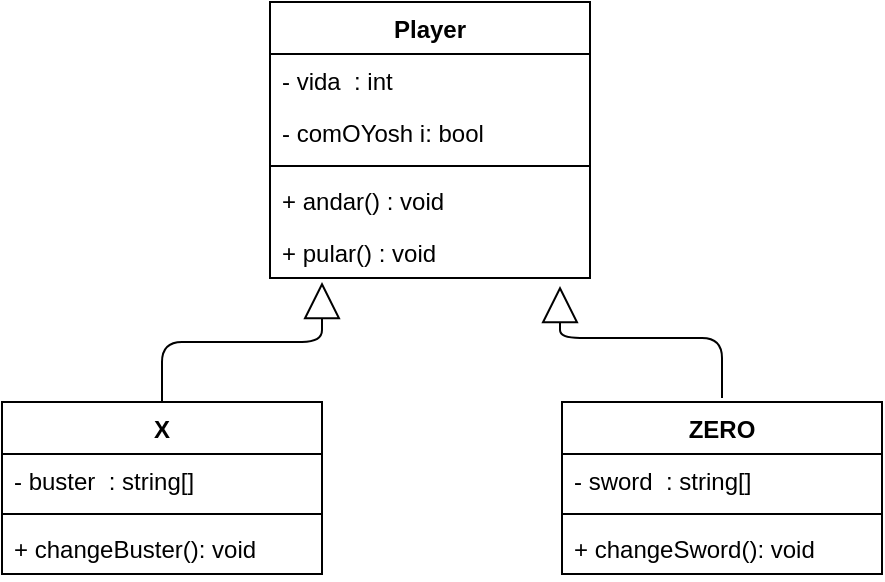 <mxfile version="13.10.8" type="github"><diagram id="eZXqDscWoiX51n30nz2t" name="Página-1"><mxGraphModel dx="716" dy="400" grid="1" gridSize="10" guides="1" tooltips="1" connect="1" arrows="1" fold="1" page="1" pageScale="1" pageWidth="827" pageHeight="1169" math="0" shadow="0"><root><mxCell id="0"/><mxCell id="1" parent="0"/><mxCell id="01NH_n1F5yzuChbhKOKS-1" value="Player" style="swimlane;fontStyle=1;align=center;verticalAlign=top;childLayout=stackLayout;horizontal=1;startSize=26;horizontalStack=0;resizeParent=1;resizeParentMax=0;resizeLast=0;collapsible=1;marginBottom=0;" vertex="1" parent="1"><mxGeometry x="334" y="80" width="160" height="138" as="geometry"/></mxCell><mxCell id="01NH_n1F5yzuChbhKOKS-2" value="- vida  : int" style="text;strokeColor=none;fillColor=none;align=left;verticalAlign=top;spacingLeft=4;spacingRight=4;overflow=hidden;rotatable=0;points=[[0,0.5],[1,0.5]];portConstraint=eastwest;" vertex="1" parent="01NH_n1F5yzuChbhKOKS-1"><mxGeometry y="26" width="160" height="26" as="geometry"/></mxCell><mxCell id="01NH_n1F5yzuChbhKOKS-5" value="- comOYosh i: bool" style="text;strokeColor=none;fillColor=none;align=left;verticalAlign=top;spacingLeft=4;spacingRight=4;overflow=hidden;rotatable=0;points=[[0,0.5],[1,0.5]];portConstraint=eastwest;" vertex="1" parent="01NH_n1F5yzuChbhKOKS-1"><mxGeometry y="52" width="160" height="26" as="geometry"/></mxCell><mxCell id="01NH_n1F5yzuChbhKOKS-3" value="" style="line;strokeWidth=1;fillColor=none;align=left;verticalAlign=middle;spacingTop=-1;spacingLeft=3;spacingRight=3;rotatable=0;labelPosition=right;points=[];portConstraint=eastwest;" vertex="1" parent="01NH_n1F5yzuChbhKOKS-1"><mxGeometry y="78" width="160" height="8" as="geometry"/></mxCell><mxCell id="01NH_n1F5yzuChbhKOKS-4" value="+ andar() : void" style="text;strokeColor=none;fillColor=none;align=left;verticalAlign=top;spacingLeft=4;spacingRight=4;overflow=hidden;rotatable=0;points=[[0,0.5],[1,0.5]];portConstraint=eastwest;" vertex="1" parent="01NH_n1F5yzuChbhKOKS-1"><mxGeometry y="86" width="160" height="26" as="geometry"/></mxCell><mxCell id="01NH_n1F5yzuChbhKOKS-6" value="+ pular() : void" style="text;strokeColor=none;fillColor=none;align=left;verticalAlign=top;spacingLeft=4;spacingRight=4;overflow=hidden;rotatable=0;points=[[0,0.5],[1,0.5]];portConstraint=eastwest;" vertex="1" parent="01NH_n1F5yzuChbhKOKS-1"><mxGeometry y="112" width="160" height="26" as="geometry"/></mxCell><mxCell id="01NH_n1F5yzuChbhKOKS-7" value="X" style="swimlane;fontStyle=1;align=center;verticalAlign=top;childLayout=stackLayout;horizontal=1;startSize=26;horizontalStack=0;resizeParent=1;resizeParentMax=0;resizeLast=0;collapsible=1;marginBottom=0;" vertex="1" parent="1"><mxGeometry x="200" y="280" width="160" height="86" as="geometry"><mxRectangle x="200" y="280" width="40" height="26" as="alternateBounds"/></mxGeometry></mxCell><mxCell id="01NH_n1F5yzuChbhKOKS-8" value="- buster  : string[]" style="text;strokeColor=none;fillColor=none;align=left;verticalAlign=top;spacingLeft=4;spacingRight=4;overflow=hidden;rotatable=0;points=[[0,0.5],[1,0.5]];portConstraint=eastwest;" vertex="1" parent="01NH_n1F5yzuChbhKOKS-7"><mxGeometry y="26" width="160" height="26" as="geometry"/></mxCell><mxCell id="01NH_n1F5yzuChbhKOKS-10" value="" style="line;strokeWidth=1;fillColor=none;align=left;verticalAlign=middle;spacingTop=-1;spacingLeft=3;spacingRight=3;rotatable=0;labelPosition=right;points=[];portConstraint=eastwest;" vertex="1" parent="01NH_n1F5yzuChbhKOKS-7"><mxGeometry y="52" width="160" height="8" as="geometry"/></mxCell><mxCell id="01NH_n1F5yzuChbhKOKS-11" value="+ changeBuster(): void" style="text;strokeColor=none;fillColor=none;align=left;verticalAlign=top;spacingLeft=4;spacingRight=4;overflow=hidden;rotatable=0;points=[[0,0.5],[1,0.5]];portConstraint=eastwest;" vertex="1" parent="01NH_n1F5yzuChbhKOKS-7"><mxGeometry y="60" width="160" height="26" as="geometry"/></mxCell><mxCell id="01NH_n1F5yzuChbhKOKS-13" value="ZERO" style="swimlane;fontStyle=1;align=center;verticalAlign=top;childLayout=stackLayout;horizontal=1;startSize=26;horizontalStack=0;resizeParent=1;resizeParentMax=0;resizeLast=0;collapsible=1;marginBottom=0;" vertex="1" parent="1"><mxGeometry x="480" y="280" width="160" height="86" as="geometry"><mxRectangle x="480" y="280" width="70" height="26" as="alternateBounds"/></mxGeometry></mxCell><mxCell id="01NH_n1F5yzuChbhKOKS-14" value="- sword  : string[]" style="text;strokeColor=none;fillColor=none;align=left;verticalAlign=top;spacingLeft=4;spacingRight=4;overflow=hidden;rotatable=0;points=[[0,0.5],[1,0.5]];portConstraint=eastwest;" vertex="1" parent="01NH_n1F5yzuChbhKOKS-13"><mxGeometry y="26" width="160" height="26" as="geometry"/></mxCell><mxCell id="01NH_n1F5yzuChbhKOKS-16" value="" style="line;strokeWidth=1;fillColor=none;align=left;verticalAlign=middle;spacingTop=-1;spacingLeft=3;spacingRight=3;rotatable=0;labelPosition=right;points=[];portConstraint=eastwest;" vertex="1" parent="01NH_n1F5yzuChbhKOKS-13"><mxGeometry y="52" width="160" height="8" as="geometry"/></mxCell><mxCell id="01NH_n1F5yzuChbhKOKS-17" value="+ changeSword(): void" style="text;strokeColor=none;fillColor=none;align=left;verticalAlign=top;spacingLeft=4;spacingRight=4;overflow=hidden;rotatable=0;points=[[0,0.5],[1,0.5]];portConstraint=eastwest;" vertex="1" parent="01NH_n1F5yzuChbhKOKS-13"><mxGeometry y="60" width="160" height="26" as="geometry"/></mxCell><mxCell id="01NH_n1F5yzuChbhKOKS-19" value="" style="endArrow=block;endSize=16;endFill=0;html=1;exitX=0.5;exitY=0;exitDx=0;exitDy=0;" edge="1" parent="1" source="01NH_n1F5yzuChbhKOKS-7"><mxGeometry width="160" relative="1" as="geometry"><mxPoint x="200" y="240" as="sourcePoint"/><mxPoint x="360" y="220" as="targetPoint"/><Array as="points"><mxPoint x="280" y="250"/><mxPoint x="360" y="250"/></Array></mxGeometry></mxCell><mxCell id="01NH_n1F5yzuChbhKOKS-20" value="" style="endArrow=block;endSize=16;endFill=0;html=1;exitX=0.5;exitY=0;exitDx=0;exitDy=0;" edge="1" parent="1"><mxGeometry width="160" relative="1" as="geometry"><mxPoint x="560.0" y="278" as="sourcePoint"/><mxPoint x="479" y="222" as="targetPoint"/><Array as="points"><mxPoint x="560" y="248"/><mxPoint x="479" y="248"/></Array></mxGeometry></mxCell></root></mxGraphModel></diagram></mxfile>